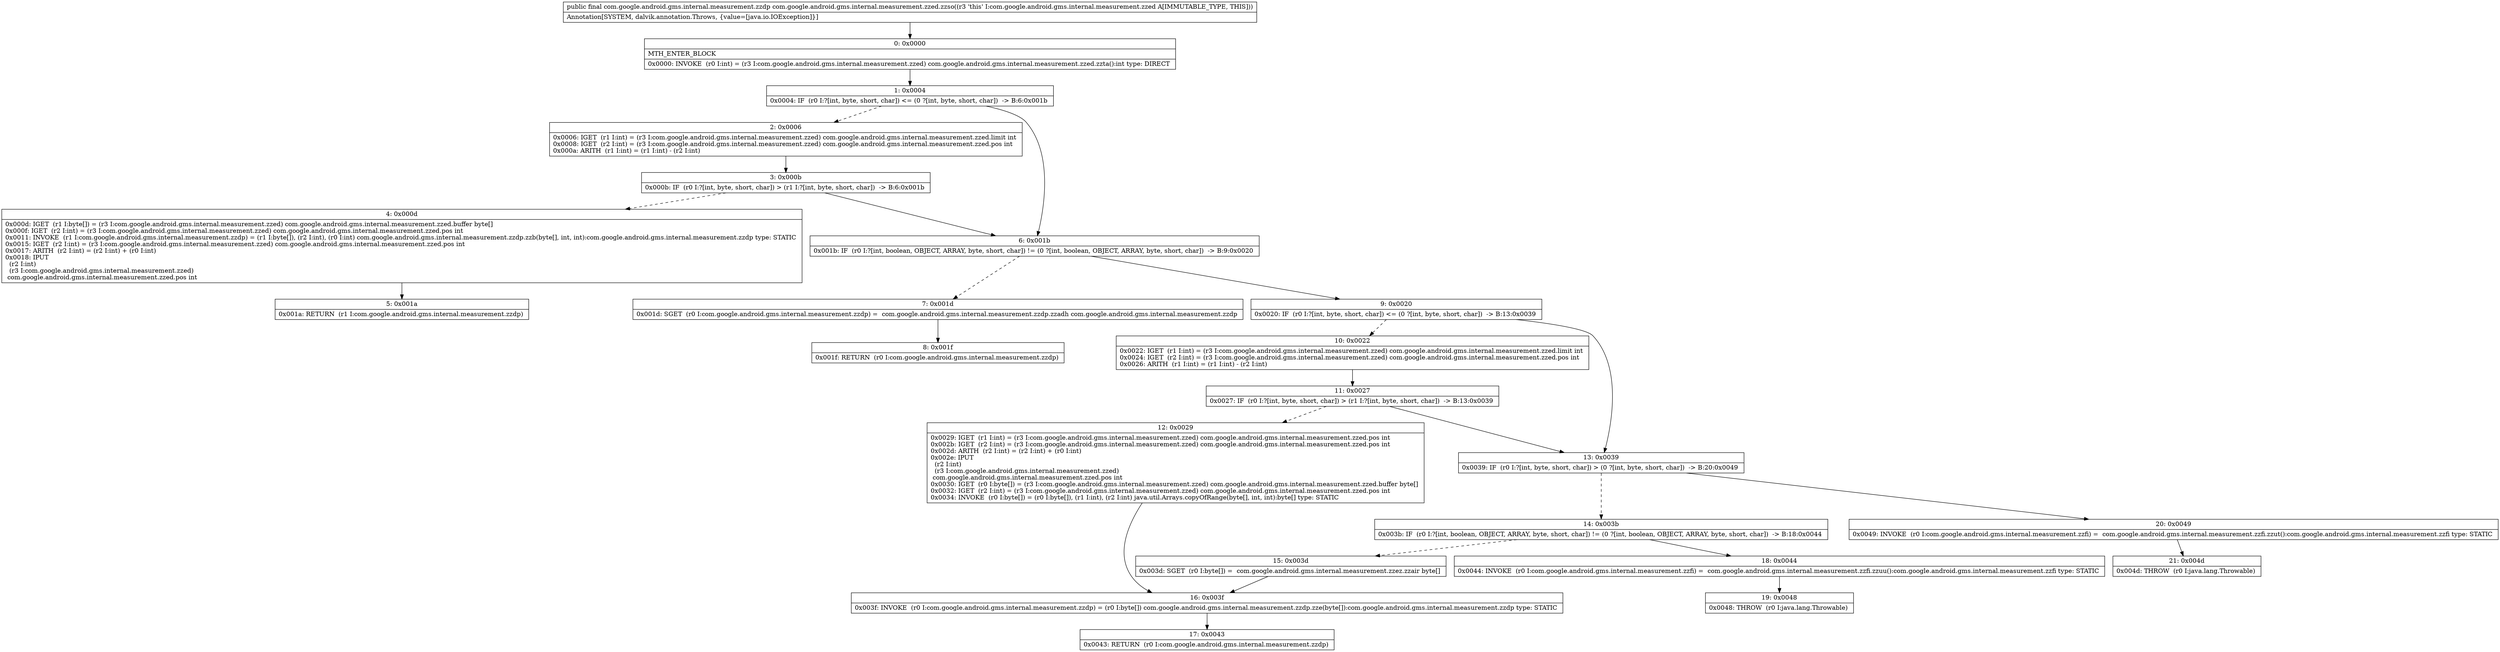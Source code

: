 digraph "CFG forcom.google.android.gms.internal.measurement.zzed.zzso()Lcom\/google\/android\/gms\/internal\/measurement\/zzdp;" {
Node_0 [shape=record,label="{0\:\ 0x0000|MTH_ENTER_BLOCK\l|0x0000: INVOKE  (r0 I:int) = (r3 I:com.google.android.gms.internal.measurement.zzed) com.google.android.gms.internal.measurement.zzed.zzta():int type: DIRECT \l}"];
Node_1 [shape=record,label="{1\:\ 0x0004|0x0004: IF  (r0 I:?[int, byte, short, char]) \<= (0 ?[int, byte, short, char])  \-\> B:6:0x001b \l}"];
Node_2 [shape=record,label="{2\:\ 0x0006|0x0006: IGET  (r1 I:int) = (r3 I:com.google.android.gms.internal.measurement.zzed) com.google.android.gms.internal.measurement.zzed.limit int \l0x0008: IGET  (r2 I:int) = (r3 I:com.google.android.gms.internal.measurement.zzed) com.google.android.gms.internal.measurement.zzed.pos int \l0x000a: ARITH  (r1 I:int) = (r1 I:int) \- (r2 I:int) \l}"];
Node_3 [shape=record,label="{3\:\ 0x000b|0x000b: IF  (r0 I:?[int, byte, short, char]) \> (r1 I:?[int, byte, short, char])  \-\> B:6:0x001b \l}"];
Node_4 [shape=record,label="{4\:\ 0x000d|0x000d: IGET  (r1 I:byte[]) = (r3 I:com.google.android.gms.internal.measurement.zzed) com.google.android.gms.internal.measurement.zzed.buffer byte[] \l0x000f: IGET  (r2 I:int) = (r3 I:com.google.android.gms.internal.measurement.zzed) com.google.android.gms.internal.measurement.zzed.pos int \l0x0011: INVOKE  (r1 I:com.google.android.gms.internal.measurement.zzdp) = (r1 I:byte[]), (r2 I:int), (r0 I:int) com.google.android.gms.internal.measurement.zzdp.zzb(byte[], int, int):com.google.android.gms.internal.measurement.zzdp type: STATIC \l0x0015: IGET  (r2 I:int) = (r3 I:com.google.android.gms.internal.measurement.zzed) com.google.android.gms.internal.measurement.zzed.pos int \l0x0017: ARITH  (r2 I:int) = (r2 I:int) + (r0 I:int) \l0x0018: IPUT  \l  (r2 I:int)\l  (r3 I:com.google.android.gms.internal.measurement.zzed)\l com.google.android.gms.internal.measurement.zzed.pos int \l}"];
Node_5 [shape=record,label="{5\:\ 0x001a|0x001a: RETURN  (r1 I:com.google.android.gms.internal.measurement.zzdp) \l}"];
Node_6 [shape=record,label="{6\:\ 0x001b|0x001b: IF  (r0 I:?[int, boolean, OBJECT, ARRAY, byte, short, char]) != (0 ?[int, boolean, OBJECT, ARRAY, byte, short, char])  \-\> B:9:0x0020 \l}"];
Node_7 [shape=record,label="{7\:\ 0x001d|0x001d: SGET  (r0 I:com.google.android.gms.internal.measurement.zzdp) =  com.google.android.gms.internal.measurement.zzdp.zzadh com.google.android.gms.internal.measurement.zzdp \l}"];
Node_8 [shape=record,label="{8\:\ 0x001f|0x001f: RETURN  (r0 I:com.google.android.gms.internal.measurement.zzdp) \l}"];
Node_9 [shape=record,label="{9\:\ 0x0020|0x0020: IF  (r0 I:?[int, byte, short, char]) \<= (0 ?[int, byte, short, char])  \-\> B:13:0x0039 \l}"];
Node_10 [shape=record,label="{10\:\ 0x0022|0x0022: IGET  (r1 I:int) = (r3 I:com.google.android.gms.internal.measurement.zzed) com.google.android.gms.internal.measurement.zzed.limit int \l0x0024: IGET  (r2 I:int) = (r3 I:com.google.android.gms.internal.measurement.zzed) com.google.android.gms.internal.measurement.zzed.pos int \l0x0026: ARITH  (r1 I:int) = (r1 I:int) \- (r2 I:int) \l}"];
Node_11 [shape=record,label="{11\:\ 0x0027|0x0027: IF  (r0 I:?[int, byte, short, char]) \> (r1 I:?[int, byte, short, char])  \-\> B:13:0x0039 \l}"];
Node_12 [shape=record,label="{12\:\ 0x0029|0x0029: IGET  (r1 I:int) = (r3 I:com.google.android.gms.internal.measurement.zzed) com.google.android.gms.internal.measurement.zzed.pos int \l0x002b: IGET  (r2 I:int) = (r3 I:com.google.android.gms.internal.measurement.zzed) com.google.android.gms.internal.measurement.zzed.pos int \l0x002d: ARITH  (r2 I:int) = (r2 I:int) + (r0 I:int) \l0x002e: IPUT  \l  (r2 I:int)\l  (r3 I:com.google.android.gms.internal.measurement.zzed)\l com.google.android.gms.internal.measurement.zzed.pos int \l0x0030: IGET  (r0 I:byte[]) = (r3 I:com.google.android.gms.internal.measurement.zzed) com.google.android.gms.internal.measurement.zzed.buffer byte[] \l0x0032: IGET  (r2 I:int) = (r3 I:com.google.android.gms.internal.measurement.zzed) com.google.android.gms.internal.measurement.zzed.pos int \l0x0034: INVOKE  (r0 I:byte[]) = (r0 I:byte[]), (r1 I:int), (r2 I:int) java.util.Arrays.copyOfRange(byte[], int, int):byte[] type: STATIC \l}"];
Node_13 [shape=record,label="{13\:\ 0x0039|0x0039: IF  (r0 I:?[int, byte, short, char]) \> (0 ?[int, byte, short, char])  \-\> B:20:0x0049 \l}"];
Node_14 [shape=record,label="{14\:\ 0x003b|0x003b: IF  (r0 I:?[int, boolean, OBJECT, ARRAY, byte, short, char]) != (0 ?[int, boolean, OBJECT, ARRAY, byte, short, char])  \-\> B:18:0x0044 \l}"];
Node_15 [shape=record,label="{15\:\ 0x003d|0x003d: SGET  (r0 I:byte[]) =  com.google.android.gms.internal.measurement.zzez.zzair byte[] \l}"];
Node_16 [shape=record,label="{16\:\ 0x003f|0x003f: INVOKE  (r0 I:com.google.android.gms.internal.measurement.zzdp) = (r0 I:byte[]) com.google.android.gms.internal.measurement.zzdp.zze(byte[]):com.google.android.gms.internal.measurement.zzdp type: STATIC \l}"];
Node_17 [shape=record,label="{17\:\ 0x0043|0x0043: RETURN  (r0 I:com.google.android.gms.internal.measurement.zzdp) \l}"];
Node_18 [shape=record,label="{18\:\ 0x0044|0x0044: INVOKE  (r0 I:com.google.android.gms.internal.measurement.zzfi) =  com.google.android.gms.internal.measurement.zzfi.zzuu():com.google.android.gms.internal.measurement.zzfi type: STATIC \l}"];
Node_19 [shape=record,label="{19\:\ 0x0048|0x0048: THROW  (r0 I:java.lang.Throwable) \l}"];
Node_20 [shape=record,label="{20\:\ 0x0049|0x0049: INVOKE  (r0 I:com.google.android.gms.internal.measurement.zzfi) =  com.google.android.gms.internal.measurement.zzfi.zzut():com.google.android.gms.internal.measurement.zzfi type: STATIC \l}"];
Node_21 [shape=record,label="{21\:\ 0x004d|0x004d: THROW  (r0 I:java.lang.Throwable) \l}"];
MethodNode[shape=record,label="{public final com.google.android.gms.internal.measurement.zzdp com.google.android.gms.internal.measurement.zzed.zzso((r3 'this' I:com.google.android.gms.internal.measurement.zzed A[IMMUTABLE_TYPE, THIS]))  | Annotation[SYSTEM, dalvik.annotation.Throws, \{value=[java.io.IOException]\}]\l}"];
MethodNode -> Node_0;
Node_0 -> Node_1;
Node_1 -> Node_2[style=dashed];
Node_1 -> Node_6;
Node_2 -> Node_3;
Node_3 -> Node_4[style=dashed];
Node_3 -> Node_6;
Node_4 -> Node_5;
Node_6 -> Node_7[style=dashed];
Node_6 -> Node_9;
Node_7 -> Node_8;
Node_9 -> Node_10[style=dashed];
Node_9 -> Node_13;
Node_10 -> Node_11;
Node_11 -> Node_12[style=dashed];
Node_11 -> Node_13;
Node_12 -> Node_16;
Node_13 -> Node_14[style=dashed];
Node_13 -> Node_20;
Node_14 -> Node_15[style=dashed];
Node_14 -> Node_18;
Node_15 -> Node_16;
Node_16 -> Node_17;
Node_18 -> Node_19;
Node_20 -> Node_21;
}

